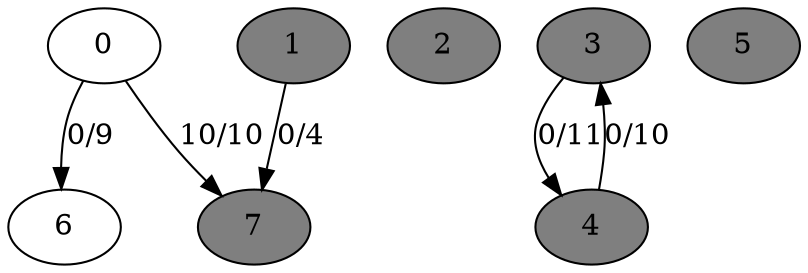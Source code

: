 digraph G {
	0[style=filled fillcolor=grey100];
	0->6[label ="0/9"] ;
	0->7[label ="10/10"] ;
	1[style=filled fillcolor=grey50];
	1->7[label ="0/4"] ;
	2[style=filled fillcolor=grey50];
	3[style=filled fillcolor=grey50];
	3->4[label ="0/11"] ;
	4[style=filled fillcolor=grey50];
	4->3[label ="0/10"] ;
	5[style=filled fillcolor=grey50];
	6[style=filled fillcolor=grey100];
	7[style=filled fillcolor=grey50];
}

